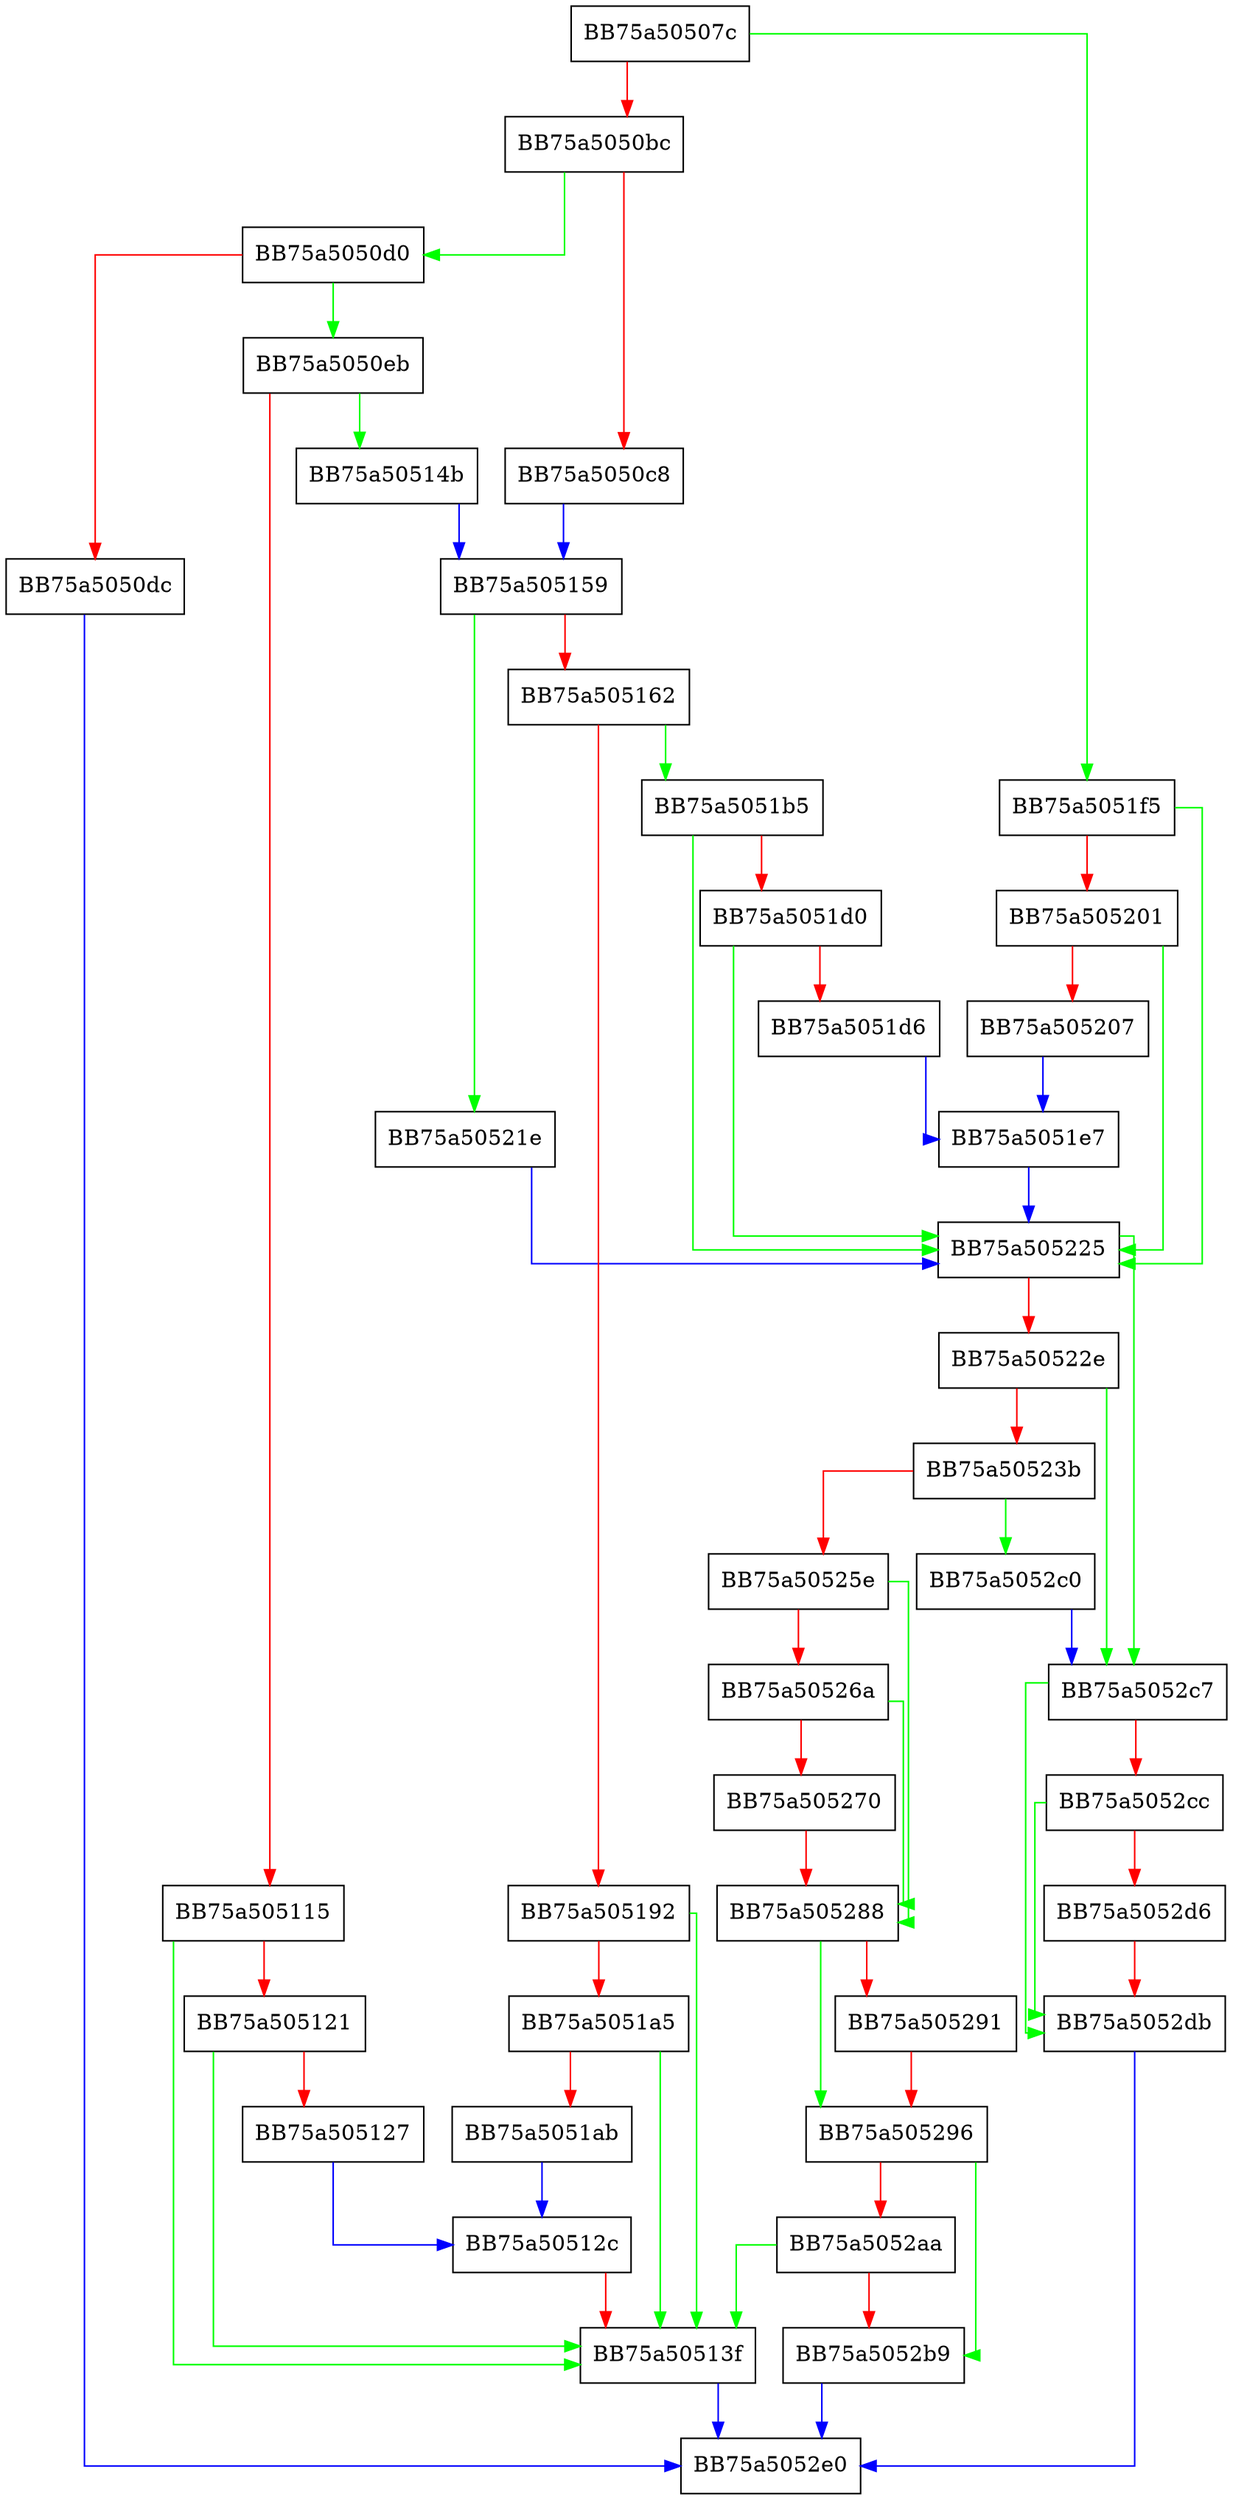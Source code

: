 digraph Open {
  node [shape="box"];
  graph [splines=ortho];
  BB75a50507c -> BB75a5051f5 [color="green"];
  BB75a50507c -> BB75a5050bc [color="red"];
  BB75a5050bc -> BB75a5050d0 [color="green"];
  BB75a5050bc -> BB75a5050c8 [color="red"];
  BB75a5050c8 -> BB75a505159 [color="blue"];
  BB75a5050d0 -> BB75a5050eb [color="green"];
  BB75a5050d0 -> BB75a5050dc [color="red"];
  BB75a5050dc -> BB75a5052e0 [color="blue"];
  BB75a5050eb -> BB75a50514b [color="green"];
  BB75a5050eb -> BB75a505115 [color="red"];
  BB75a505115 -> BB75a50513f [color="green"];
  BB75a505115 -> BB75a505121 [color="red"];
  BB75a505121 -> BB75a50513f [color="green"];
  BB75a505121 -> BB75a505127 [color="red"];
  BB75a505127 -> BB75a50512c [color="blue"];
  BB75a50512c -> BB75a50513f [color="red"];
  BB75a50513f -> BB75a5052e0 [color="blue"];
  BB75a50514b -> BB75a505159 [color="blue"];
  BB75a505159 -> BB75a50521e [color="green"];
  BB75a505159 -> BB75a505162 [color="red"];
  BB75a505162 -> BB75a5051b5 [color="green"];
  BB75a505162 -> BB75a505192 [color="red"];
  BB75a505192 -> BB75a50513f [color="green"];
  BB75a505192 -> BB75a5051a5 [color="red"];
  BB75a5051a5 -> BB75a50513f [color="green"];
  BB75a5051a5 -> BB75a5051ab [color="red"];
  BB75a5051ab -> BB75a50512c [color="blue"];
  BB75a5051b5 -> BB75a505225 [color="green"];
  BB75a5051b5 -> BB75a5051d0 [color="red"];
  BB75a5051d0 -> BB75a505225 [color="green"];
  BB75a5051d0 -> BB75a5051d6 [color="red"];
  BB75a5051d6 -> BB75a5051e7 [color="blue"];
  BB75a5051e7 -> BB75a505225 [color="blue"];
  BB75a5051f5 -> BB75a505225 [color="green"];
  BB75a5051f5 -> BB75a505201 [color="red"];
  BB75a505201 -> BB75a505225 [color="green"];
  BB75a505201 -> BB75a505207 [color="red"];
  BB75a505207 -> BB75a5051e7 [color="blue"];
  BB75a50521e -> BB75a505225 [color="blue"];
  BB75a505225 -> BB75a5052c7 [color="green"];
  BB75a505225 -> BB75a50522e [color="red"];
  BB75a50522e -> BB75a5052c7 [color="green"];
  BB75a50522e -> BB75a50523b [color="red"];
  BB75a50523b -> BB75a5052c0 [color="green"];
  BB75a50523b -> BB75a50525e [color="red"];
  BB75a50525e -> BB75a505288 [color="green"];
  BB75a50525e -> BB75a50526a [color="red"];
  BB75a50526a -> BB75a505288 [color="green"];
  BB75a50526a -> BB75a505270 [color="red"];
  BB75a505270 -> BB75a505288 [color="red"];
  BB75a505288 -> BB75a505296 [color="green"];
  BB75a505288 -> BB75a505291 [color="red"];
  BB75a505291 -> BB75a505296 [color="red"];
  BB75a505296 -> BB75a5052b9 [color="green"];
  BB75a505296 -> BB75a5052aa [color="red"];
  BB75a5052aa -> BB75a50513f [color="green"];
  BB75a5052aa -> BB75a5052b9 [color="red"];
  BB75a5052b9 -> BB75a5052e0 [color="blue"];
  BB75a5052c0 -> BB75a5052c7 [color="blue"];
  BB75a5052c7 -> BB75a5052db [color="green"];
  BB75a5052c7 -> BB75a5052cc [color="red"];
  BB75a5052cc -> BB75a5052db [color="green"];
  BB75a5052cc -> BB75a5052d6 [color="red"];
  BB75a5052d6 -> BB75a5052db [color="red"];
  BB75a5052db -> BB75a5052e0 [color="blue"];
}